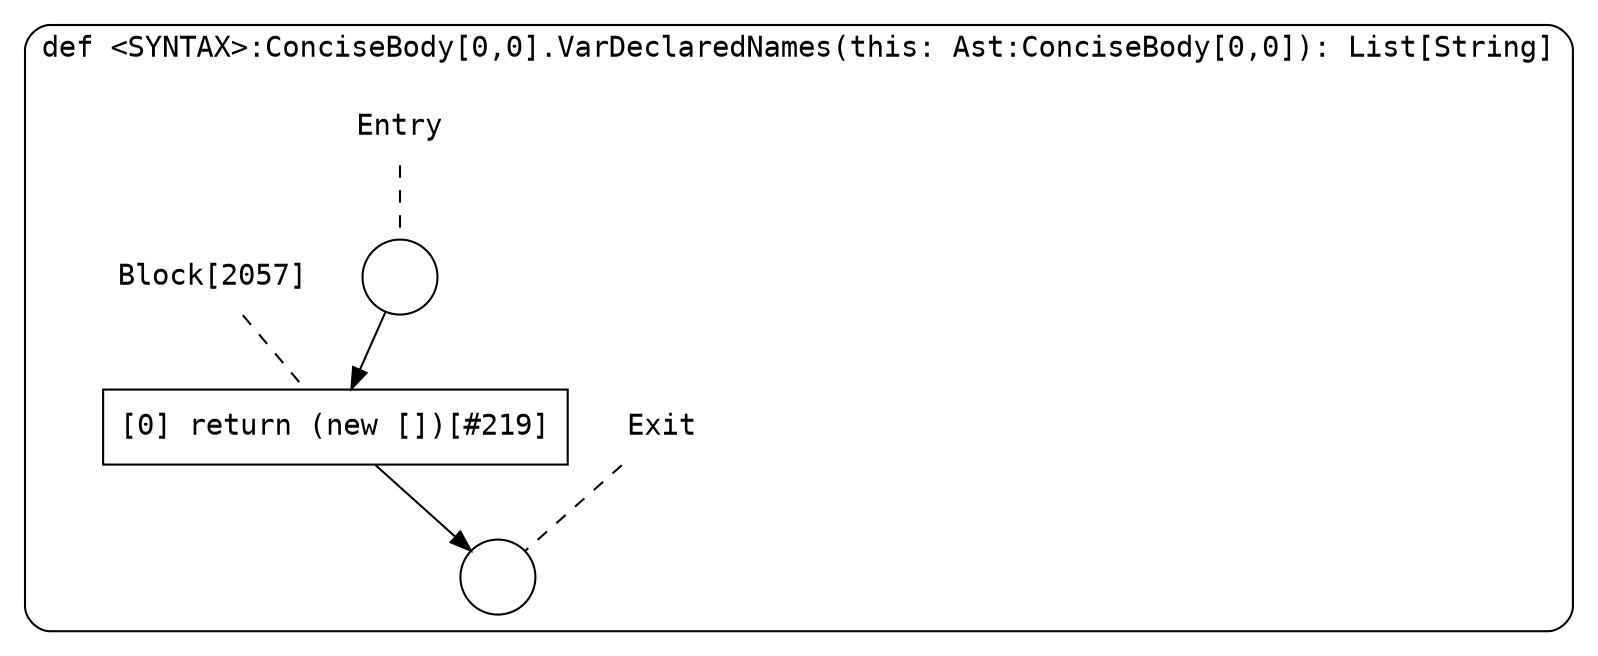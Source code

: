 digraph {
  graph [fontname = "Consolas"]
  node [fontname = "Consolas"]
  edge [fontname = "Consolas"]
  subgraph cluster381 {
    label = "def <SYNTAX>:ConciseBody[0,0].VarDeclaredNames(this: Ast:ConciseBody[0,0]): List[String]"
    style = rounded
    cluster381_entry_name [shape=none, label=<<font color="black">Entry</font>>]
    cluster381_entry_name -> cluster381_entry [arrowhead=none, color="black", style=dashed]
    cluster381_entry [shape=circle label=" " color="black" fillcolor="white" style=filled]
    cluster381_entry -> node2057 [color="black"]
    cluster381_exit_name [shape=none, label=<<font color="black">Exit</font>>]
    cluster381_exit_name -> cluster381_exit [arrowhead=none, color="black", style=dashed]
    cluster381_exit [shape=circle label=" " color="black" fillcolor="white" style=filled]
    node2057_name [shape=none, label=<<font color="black">Block[2057]</font>>]
    node2057_name -> node2057 [arrowhead=none, color="black", style=dashed]
    node2057 [shape=box, label=<<font color="black">[0] return (new [])[#219]<BR ALIGN="LEFT"/></font>> color="black" fillcolor="white", style=filled]
    node2057 -> cluster381_exit [color="black"]
  }
}